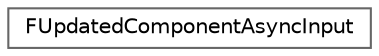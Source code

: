 digraph "Graphical Class Hierarchy"
{
 // INTERACTIVE_SVG=YES
 // LATEX_PDF_SIZE
  bgcolor="transparent";
  edge [fontname=Helvetica,fontsize=10,labelfontname=Helvetica,labelfontsize=10];
  node [fontname=Helvetica,fontsize=10,shape=box,height=0.2,width=0.4];
  rankdir="LR";
  Node0 [id="Node000000",label="FUpdatedComponentAsyncInput",height=0.2,width=0.4,color="grey40", fillcolor="white", style="filled",URL="$d6/d32/structFUpdatedComponentAsyncInput.html",tooltip=" "];
}
